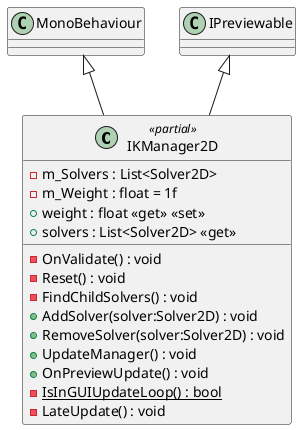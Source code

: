 @startuml
class IKManager2D <<partial>> {
    - m_Solvers : List<Solver2D>
    - m_Weight : float = 1f
    + weight : float <<get>> <<set>>
    + solvers : List<Solver2D> <<get>>
    - OnValidate() : void
    - Reset() : void
    - FindChildSolvers() : void
    + AddSolver(solver:Solver2D) : void
    + RemoveSolver(solver:Solver2D) : void
    + UpdateManager() : void
    + OnPreviewUpdate() : void
    {static} - IsInGUIUpdateLoop() : bool
    - LateUpdate() : void
}
MonoBehaviour <|-- IKManager2D
IPreviewable <|-- IKManager2D
@enduml
